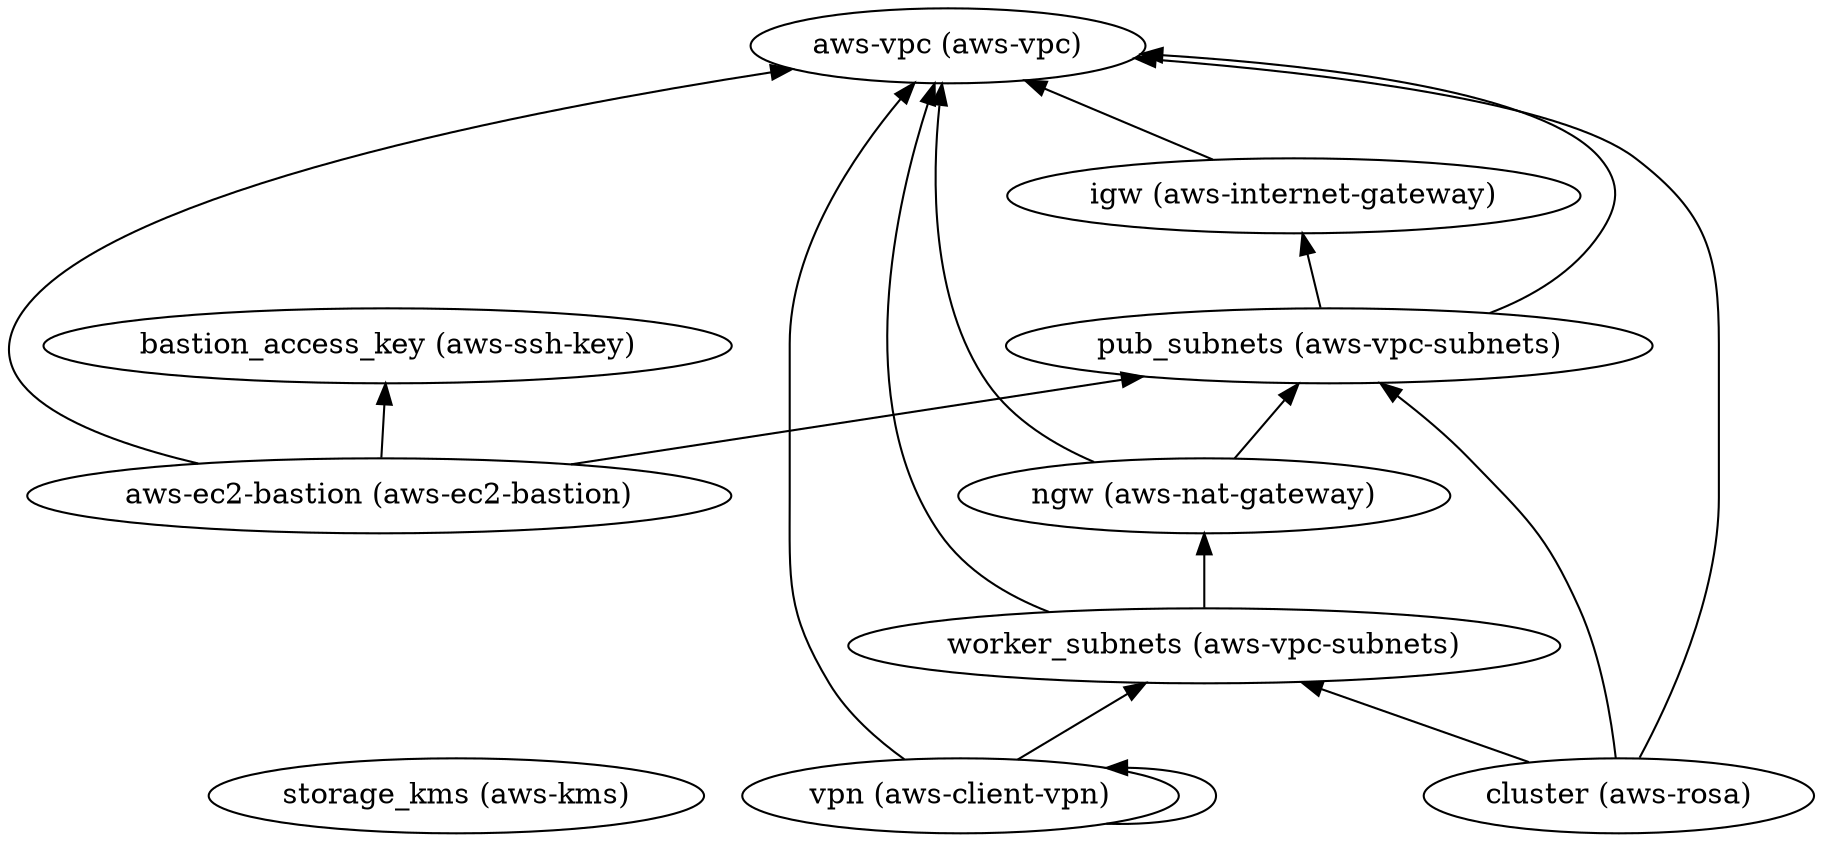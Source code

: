 digraph {
    rankdir="BT"
    "storage_kms (aws-kms)"
"bastion_access_key (aws-ssh-key)"
"aws-vpc (aws-vpc)"
"igw (aws-internet-gateway)" -> "aws-vpc (aws-vpc)"
"igw (aws-internet-gateway)"
"pub_subnets (aws-vpc-subnets)" -> "aws-vpc (aws-vpc)"
"pub_subnets (aws-vpc-subnets)" -> "igw (aws-internet-gateway)"
"pub_subnets (aws-vpc-subnets)"
"worker_subnets (aws-vpc-subnets)" -> "aws-vpc (aws-vpc)"
"worker_subnets (aws-vpc-subnets)" -> "ngw (aws-nat-gateway)"
"worker_subnets (aws-vpc-subnets)"
"ngw (aws-nat-gateway)" -> "aws-vpc (aws-vpc)"
"ngw (aws-nat-gateway)" -> "pub_subnets (aws-vpc-subnets)"
"ngw (aws-nat-gateway)"
"vpn (aws-client-vpn)" -> "aws-vpc (aws-vpc)"
"vpn (aws-client-vpn)" -> "worker_subnets (aws-vpc-subnets)"
"vpn (aws-client-vpn)" -> "vpn (aws-client-vpn)"
"vpn (aws-client-vpn)"
"aws-ec2-bastion (aws-ec2-bastion)" -> "bastion_access_key (aws-ssh-key)"
"aws-ec2-bastion (aws-ec2-bastion)" -> "aws-vpc (aws-vpc)"
"aws-ec2-bastion (aws-ec2-bastion)" -> "pub_subnets (aws-vpc-subnets)"
"aws-ec2-bastion (aws-ec2-bastion)"
"cluster (aws-rosa)" -> "aws-vpc (aws-vpc)"
"cluster (aws-rosa)" -> "pub_subnets (aws-vpc-subnets)"
"cluster (aws-rosa)" -> "worker_subnets (aws-vpc-subnets)"
"cluster (aws-rosa)"
  }